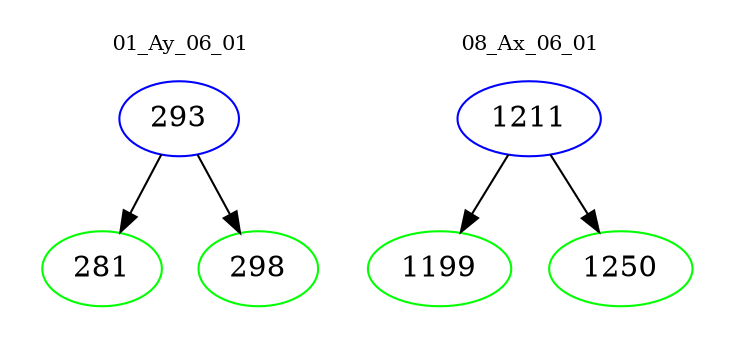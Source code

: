 digraph{
subgraph cluster_0 {
color = white
label = "01_Ay_06_01";
fontsize=10;
T0_293 [label="293", color="blue"]
T0_293 -> T0_281 [color="black"]
T0_281 [label="281", color="green"]
T0_293 -> T0_298 [color="black"]
T0_298 [label="298", color="green"]
}
subgraph cluster_1 {
color = white
label = "08_Ax_06_01";
fontsize=10;
T1_1211 [label="1211", color="blue"]
T1_1211 -> T1_1199 [color="black"]
T1_1199 [label="1199", color="green"]
T1_1211 -> T1_1250 [color="black"]
T1_1250 [label="1250", color="green"]
}
}
